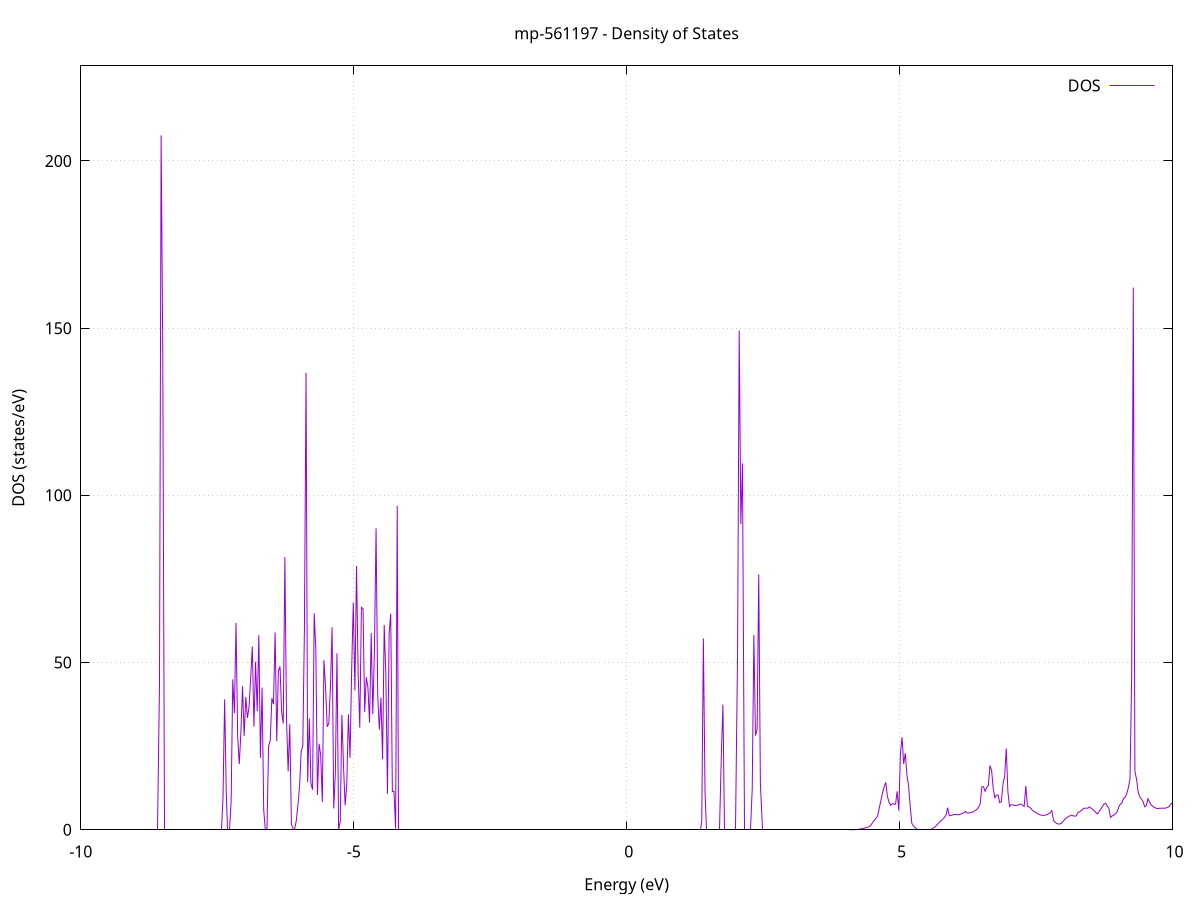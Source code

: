 set title 'mp-561197 - Density of States'
set xlabel 'Energy (eV)'
set ylabel 'DOS (states/eV)'
set grid
set xrange [-10:10]
set yrange [0:228.434]
set xzeroaxis lt -1
set terminal png size 800,600
set output 'mp-561197_dos_gnuplot.png'
plot '-' using 1:2 with lines title 'DOS'
-40.091200 0.000000
-40.061400 0.000000
-40.031600 0.000000
-40.001700 0.000000
-39.971900 0.000000
-39.942100 0.000000
-39.912200 0.000000
-39.882400 0.000000
-39.852600 0.000000
-39.822700 0.000000
-39.792900 0.000000
-39.763100 0.000000
-39.733200 0.000000
-39.703400 0.000000
-39.673600 0.000000
-39.643800 0.000000
-39.613900 0.000000
-39.584100 0.000000
-39.554300 0.000000
-39.524400 0.000000
-39.494600 0.000000
-39.464800 0.000000
-39.434900 0.000000
-39.405100 0.000000
-39.375300 0.000000
-39.345400 0.000000
-39.315600 0.000000
-39.285800 0.000000
-39.255900 0.000000
-39.226100 0.000000
-39.196300 0.000000
-39.166400 0.000000
-39.136600 0.000000
-39.106800 0.000000
-39.076900 0.000000
-39.047100 0.000000
-39.017300 0.000000
-38.987400 0.000000
-38.957600 0.000000
-38.927800 0.000000
-38.897900 0.000000
-38.868100 0.000000
-38.838300 0.000000
-38.808400 0.000000
-38.778600 0.000000
-38.748800 0.000000
-38.718900 0.000000
-38.689100 0.000000
-38.659300 0.000000
-38.629400 0.000000
-38.599600 0.000000
-38.569800 0.000000
-38.539900 0.000000
-38.510100 0.000000
-38.480300 0.000000
-38.450400 0.000000
-38.420600 0.000000
-38.390800 0.000000
-38.361000 0.000000
-38.331100 0.000000
-38.301300 0.000000
-38.271500 0.000000
-38.241600 0.000000
-38.211800 0.000000
-38.182000 0.000000
-38.152100 0.000000
-38.122300 0.000000
-38.092500 0.000000
-38.062600 0.000000
-38.032800 0.000000
-38.003000 0.000000
-37.973100 0.000000
-37.943300 0.000000
-37.913500 0.000000
-37.883600 0.000000
-37.853800 0.000000
-37.824000 0.000000
-37.794100 0.000000
-37.764300 0.000000
-37.734500 0.000000
-37.704600 0.000000
-37.674800 0.000000
-37.645000 0.000000
-37.615100 0.000000
-37.585300 0.000000
-37.555500 0.000000
-37.525600 0.000000
-37.495800 0.000000
-37.466000 0.000000
-37.436100 0.000000
-37.406300 0.000000
-37.376500 0.000000
-37.346600 0.000000
-37.316800 0.000000
-37.287000 0.000000
-37.257100 0.000000
-37.227300 0.000000
-37.197500 0.000000
-37.167600 0.000000
-37.137800 0.000000
-37.108000 0.000000
-37.078200 0.000000
-37.048300 0.000000
-37.018500 0.000000
-36.988700 0.000000
-36.958800 0.000000
-36.929000 0.000000
-36.899200 0.000000
-36.869300 0.000000
-36.839500 0.000000
-36.809700 0.000000
-36.779800 0.000000
-36.750000 0.000000
-36.720200 0.000000
-36.690300 0.000000
-36.660500 0.000000
-36.630700 0.000000
-36.600800 0.000000
-36.571000 0.000000
-36.541200 0.000000
-36.511300 0.000000
-36.481500 0.000000
-36.451700 0.000000
-36.421800 0.000000
-36.392000 0.000000
-36.362200 0.000000
-36.332300 0.000000
-36.302500 0.000000
-36.272700 0.000000
-36.242800 0.000000
-36.213000 0.000000
-36.183200 0.000000
-36.153300 0.000000
-36.123500 0.000000
-36.093700 0.000000
-36.063800 0.000000
-36.034000 0.000000
-36.004200 0.000000
-35.974300 0.000000
-35.944500 0.000000
-35.914700 0.000000
-35.884900 0.000000
-35.855000 0.000000
-35.825200 0.000000
-35.795400 0.000000
-35.765500 0.000000
-35.735700 0.000000
-35.705900 0.000000
-35.676000 0.000000
-35.646200 0.000000
-35.616400 0.000000
-35.586500 0.000000
-35.556700 0.000000
-35.526900 0.000000
-35.497000 0.000000
-35.467200 0.000000
-35.437400 0.000000
-35.407500 0.000000
-35.377700 0.000000
-35.347900 0.000000
-35.318000 0.000000
-35.288200 0.000000
-35.258400 0.000000
-35.228500 0.000000
-35.198700 0.000000
-35.168900 0.000000
-35.139000 0.000000
-35.109200 0.000000
-35.079400 0.000000
-35.049500 0.000000
-35.019700 0.000000
-34.989900 0.000000
-34.960000 0.000000
-34.930200 0.000000
-34.900400 0.000000
-34.870500 0.000000
-34.840700 0.000000
-34.810900 0.000000
-34.781000 0.000000
-34.751200 0.000000
-34.721400 0.000000
-34.691500 0.000000
-34.661700 0.000000
-34.631900 0.000000
-34.602100 0.000000
-34.572200 0.000000
-34.542400 0.000000
-34.512600 0.000000
-34.482700 0.000000
-34.452900 0.000000
-34.423100 0.000000
-34.393200 0.000000
-34.363400 0.000000
-34.333600 0.000000
-34.303700 0.000000
-34.273900 0.000000
-34.244100 0.000000
-34.214200 0.000000
-34.184400 0.000000
-34.154600 0.000000
-34.124700 0.000000
-34.094900 0.000000
-34.065100 0.000000
-34.035200 0.000000
-34.005400 0.000000
-33.975600 0.000000
-33.945700 0.000000
-33.915900 0.000000
-33.886100 0.000000
-33.856200 0.000000
-33.826400 0.000000
-33.796600 0.000000
-33.766700 0.000000
-33.736900 0.000000
-33.707100 0.000000
-33.677200 0.000000
-33.647400 0.000000
-33.617600 0.000000
-33.587700 0.000000
-33.557900 0.000000
-33.528100 0.000000
-33.498200 0.000000
-33.468400 0.000000
-33.438600 0.000000
-33.408700 0.000000
-33.378900 0.000000
-33.349100 0.000000
-33.319300 0.000000
-33.289400 0.000000
-33.259600 0.000000
-33.229800 0.000000
-33.199900 0.000000
-33.170100 0.000000
-33.140300 0.000000
-33.110400 0.000000
-33.080600 0.000000
-33.050800 0.000000
-33.020900 0.000000
-32.991100 0.000000
-32.961300 0.000000
-32.931400 0.000000
-32.901600 0.000000
-32.871800 0.000000
-32.841900 0.000000
-32.812100 0.000000
-32.782300 0.000000
-32.752400 0.000000
-32.722600 0.000000
-32.692800 0.000000
-32.662900 0.000000
-32.633100 0.000000
-32.603300 0.000000
-32.573400 0.000000
-32.543600 0.000000
-32.513800 0.000000
-32.483900 0.000000
-32.454100 0.000000
-32.424300 0.000000
-32.394400 0.000000
-32.364600 0.000000
-32.334800 0.000000
-32.304900 0.000000
-32.275100 0.000000
-32.245300 0.000000
-32.215400 0.000000
-32.185600 0.000000
-32.155800 0.000000
-32.126000 0.000000
-32.096100 0.000000
-32.066300 0.000000
-32.036500 0.000000
-32.006600 0.000000
-31.976800 0.000000
-31.947000 0.000000
-31.917100 0.000000
-31.887300 0.000000
-31.857500 0.000000
-31.827600 0.000000
-31.797800 0.000000
-31.768000 0.000000
-31.738100 0.000000
-31.708300 0.000000
-31.678500 0.000000
-31.648600 0.000000
-31.618800 0.000000
-31.589000 0.000000
-31.559100 0.000000
-31.529300 0.000000
-31.499500 0.000000
-31.469600 0.000000
-31.439800 0.000000
-31.410000 0.000000
-31.380100 0.000000
-31.350300 0.000000
-31.320500 0.000000
-31.290600 0.000000
-31.260800 0.000000
-31.231000 0.000000
-31.201100 0.000000
-31.171300 0.000000
-31.141500 0.000000
-31.111600 0.000000
-31.081800 0.000000
-31.052000 0.000000
-31.022100 0.000000
-30.992300 0.000000
-30.962500 0.000000
-30.932600 0.000000
-30.902800 0.000000
-30.873000 0.000000
-30.843200 0.000000
-30.813300 0.000000
-30.783500 0.000000
-30.753700 0.000000
-30.723800 0.000000
-30.694000 0.000000
-30.664200 0.000000
-30.634300 0.000000
-30.604500 0.000000
-30.574700 0.000000
-30.544800 0.000000
-30.515000 0.000000
-30.485200 0.000000
-30.455300 0.000000
-30.425500 0.000000
-30.395700 0.000000
-30.365800 0.000000
-30.336000 0.000000
-30.306200 0.000000
-30.276300 0.000000
-30.246500 0.000000
-30.216700 0.000000
-30.186800 0.000000
-30.157000 0.000000
-30.127200 0.000000
-30.097300 0.000000
-30.067500 0.000000
-30.037700 0.000000
-30.007800 0.000000
-29.978000 0.000000
-29.948200 0.000000
-29.918300 0.000000
-29.888500 0.000000
-29.858700 0.000000
-29.828800 0.000000
-29.799000 0.000000
-29.769200 0.000000
-29.739300 0.000000
-29.709500 0.000000
-29.679700 0.000000
-29.649800 0.000000
-29.620000 0.000000
-29.590200 0.000000
-29.560400 0.000000
-29.530500 0.000000
-29.500700 0.000000
-29.470900 0.000000
-29.441000 0.000000
-29.411200 0.000000
-29.381400 0.000000
-29.351500 0.000000
-29.321700 0.000000
-29.291900 0.000000
-29.262000 0.000000
-29.232200 0.000000
-29.202400 0.000000
-29.172500 0.000000
-29.142700 0.000000
-29.112900 0.000000
-29.083000 0.000000
-29.053200 0.000000
-29.023400 0.000000
-28.993500 0.000000
-28.963700 0.000000
-28.933900 0.000000
-28.904000 0.000000
-28.874200 0.000000
-28.844400 0.000000
-28.814500 0.000000
-28.784700 0.000000
-28.754900 0.000000
-28.725000 0.000000
-28.695200 0.000000
-28.665400 0.000000
-28.635500 0.000000
-28.605700 0.000000
-28.575900 0.000000
-28.546000 0.000000
-28.516200 0.000000
-28.486400 0.000000
-28.456500 0.000000
-28.426700 0.000000
-28.396900 0.000000
-28.367100 0.000000
-28.337200 0.000000
-28.307400 0.000000
-28.277600 0.000000
-28.247700 0.000000
-28.217900 0.000000
-28.188100 0.000000
-28.158200 0.000000
-28.128400 0.000000
-28.098600 0.000000
-28.068700 0.000000
-28.038900 0.000000
-28.009100 0.000000
-27.979200 0.000000
-27.949400 0.000000
-27.919600 0.000000
-27.889700 0.000000
-27.859900 0.000000
-27.830100 0.000000
-27.800200 0.000000
-27.770400 0.000000
-27.740600 0.000000
-27.710700 0.000000
-27.680900 0.000000
-27.651100 0.000000
-27.621200 0.000000
-27.591400 0.000000
-27.561600 0.000000
-27.531700 0.000000
-27.501900 0.000000
-27.472100 0.000000
-27.442200 0.000000
-27.412400 0.000000
-27.382600 0.000000
-27.352700 0.000000
-27.322900 0.000000
-27.293100 0.000000
-27.263200 0.000000
-27.233400 0.000000
-27.203600 0.000000
-27.173700 0.000000
-27.143900 0.000000
-27.114100 0.000000
-27.084300 0.000000
-27.054400 0.000000
-27.024600 0.000000
-26.994800 0.000000
-26.964900 0.000000
-26.935100 0.000000
-26.905300 0.000000
-26.875400 0.000000
-26.845600 0.000000
-26.815800 0.000000
-26.785900 0.000000
-26.756100 0.000000
-26.726300 0.000000
-26.696400 0.000000
-26.666600 0.000000
-26.636800 0.000000
-26.606900 0.000000
-26.577100 0.000000
-26.547300 0.000000
-26.517400 0.000000
-26.487600 0.000000
-26.457800 0.000000
-26.427900 0.000000
-26.398100 0.000000
-26.368300 0.000000
-26.338400 0.000000
-26.308600 0.000000
-26.278800 0.000000
-26.248900 0.000000
-26.219100 0.000000
-26.189300 0.000000
-26.159400 0.000000
-26.129600 0.000000
-26.099800 0.000000
-26.069900 0.000000
-26.040100 0.000000
-26.010300 0.000000
-25.980400 0.000000
-25.950600 0.000000
-25.920800 0.000000
-25.890900 0.000000
-25.861100 0.000000
-25.831300 0.000000
-25.801500 0.000000
-25.771600 0.000000
-25.741800 0.000000
-25.712000 0.000000
-25.682100 0.000000
-25.652300 0.000000
-25.622500 0.000000
-25.592600 0.000000
-25.562800 0.000000
-25.533000 0.000000
-25.503100 0.000000
-25.473300 0.000000
-25.443500 0.000000
-25.413600 0.000000
-25.383800 0.000000
-25.354000 0.000000
-25.324100 0.000000
-25.294300 0.000000
-25.264500 0.000000
-25.234600 0.000000
-25.204800 0.000000
-25.175000 0.000000
-25.145100 0.000000
-25.115300 0.000000
-25.085500 0.000000
-25.055600 1.497400
-25.025800 85.573300
-24.996000 0.000000
-24.966100 0.000000
-24.936300 388.167400
-24.906500 0.000000
-24.876600 0.000000
-24.846800 0.000000
-24.817000 0.000000
-24.787100 0.000000
-24.757300 0.000000
-24.727500 0.000000
-24.697600 0.000000
-24.667800 0.000000
-24.638000 0.000000
-24.608200 0.000000
-24.578300 0.000000
-24.548500 0.000000
-24.518700 0.000000
-24.488800 0.000000
-24.459000 0.000000
-24.429200 0.000000
-24.399300 0.000000
-24.369500 0.000000
-24.339700 0.000000
-24.309800 0.000000
-24.280000 24.637700
-24.250200 26.307300
-24.220300 82.176400
-24.190500 34.638600
-24.160700 13.043800
-24.130800 29.178700
-24.101000 22.400600
-24.071200 80.632400
-24.041300 136.286900
-24.011500 114.237500
-23.981700 15.453900
-23.951800 0.000000
-23.922000 0.000000
-23.892200 0.000000
-23.862300 0.000000
-23.832500 0.000000
-23.802700 0.000000
-23.772800 0.000000
-23.743000 0.000000
-23.713200 0.000000
-23.683300 0.000000
-23.653500 0.000000
-23.623700 0.000000
-23.593800 0.000000
-23.564000 0.000000
-23.534200 0.000000
-23.504300 0.000000
-23.474500 0.000000
-23.444700 0.000000
-23.414800 0.000000
-23.385000 0.000000
-23.355200 0.000000
-23.325400 16.172800
-23.295500 16.157400
-23.265700 23.459900
-23.235900 33.522900
-23.206000 26.593800
-23.176200 65.115200
-23.146400 36.372300
-23.116500 0.000000
-23.086700 0.000000
-23.056900 0.000000
-23.027000 0.000000
-22.997200 0.000000
-22.967400 0.000000
-22.937500 0.000000
-22.907700 0.000000
-22.877900 0.000000
-22.848000 0.000000
-22.818200 0.000000
-22.788400 0.000000
-22.758500 0.000000
-22.728700 0.000000
-22.698900 0.000000
-22.669000 0.000000
-22.639200 0.000000
-22.609400 0.000000
-22.579500 0.000000
-22.549700 0.000000
-22.519900 0.000000
-22.490000 0.000000
-22.460200 0.000000
-22.430400 0.000000
-22.400500 0.000000
-22.370700 0.000000
-22.340900 0.000000
-22.311000 0.000000
-22.281200 0.000000
-22.251400 0.000000
-22.221500 0.000000
-22.191700 0.000000
-22.161900 0.000000
-22.132000 0.000000
-22.102200 0.000000
-22.072400 0.000000
-22.042600 0.000000
-22.012700 0.000000
-21.982900 0.000000
-21.953100 0.000000
-21.923200 0.000000
-21.893400 0.000000
-21.863600 0.000000
-21.833700 0.000000
-21.803900 0.000000
-21.774100 0.000000
-21.744200 0.000000
-21.714400 0.000000
-21.684600 0.000000
-21.654700 0.000000
-21.624900 0.000000
-21.595100 0.000000
-21.565200 0.000000
-21.535400 0.000000
-21.505600 0.000000
-21.475700 0.000000
-21.445900 0.000000
-21.416100 0.000000
-21.386200 0.000000
-21.356400 0.000000
-21.326600 0.000000
-21.296700 0.000000
-21.266900 0.000000
-21.237100 0.000000
-21.207200 0.000000
-21.177400 0.000000
-21.147600 0.000000
-21.117700 0.000000
-21.087900 0.000000
-21.058100 0.000000
-21.028200 0.000000
-20.998400 0.000000
-20.968600 0.000000
-20.938700 0.000000
-20.908900 0.000000
-20.879100 0.000000
-20.849300 0.000000
-20.819400 0.000000
-20.789600 0.000000
-20.759800 0.000000
-20.729900 0.000000
-20.700100 0.000000
-20.670300 0.000000
-20.640400 0.000000
-20.610600 0.000000
-20.580800 0.000000
-20.550900 0.000000
-20.521100 0.000000
-20.491300 0.000000
-20.461400 0.000000
-20.431600 0.000000
-20.401800 0.000000
-20.371900 0.000000
-20.342100 0.000000
-20.312300 0.000000
-20.282400 0.000000
-20.252600 0.000000
-20.222800 0.000000
-20.192900 0.000000
-20.163100 0.000000
-20.133300 0.000000
-20.103400 0.000000
-20.073600 0.000000
-20.043800 0.000000
-20.013900 0.000000
-19.984100 0.000000
-19.954300 0.000000
-19.924400 0.000000
-19.894600 0.000000
-19.864800 0.000000
-19.834900 0.000000
-19.805100 0.000000
-19.775300 0.000000
-19.745400 0.000000
-19.715600 0.000000
-19.685800 0.000000
-19.655900 0.000000
-19.626100 0.000000
-19.596300 0.000000
-19.566500 0.000000
-19.536600 0.000000
-19.506800 0.000000
-19.477000 0.000000
-19.447100 0.000000
-19.417300 0.000000
-19.387500 0.000000
-19.357600 0.000000
-19.327800 0.000000
-19.298000 0.000000
-19.268100 0.000000
-19.238300 0.000000
-19.208500 0.000000
-19.178600 0.000000
-19.148800 0.000000
-19.119000 0.000000
-19.089100 0.000000
-19.059300 0.000000
-19.029500 0.000000
-18.999600 0.000000
-18.969800 0.000000
-18.940000 0.000000
-18.910100 0.000000
-18.880300 0.000000
-18.850500 0.000000
-18.820600 0.000000
-18.790800 0.000000
-18.761000 0.000000
-18.731100 0.000000
-18.701300 0.000000
-18.671500 0.000000
-18.641600 0.000000
-18.611800 0.000000
-18.582000 0.000000
-18.552100 0.000000
-18.522300 0.000000
-18.492500 0.000000
-18.462600 0.000000
-18.432800 0.000000
-18.403000 0.000000
-18.373200 0.000000
-18.343300 0.000000
-18.313500 0.000000
-18.283700 0.000000
-18.253800 0.000000
-18.224000 0.000000
-18.194200 0.000000
-18.164300 0.000000
-18.134500 0.000000
-18.104700 0.000000
-18.074800 0.000000
-18.045000 0.000000
-18.015200 0.000000
-17.985300 0.000000
-17.955500 0.000000
-17.925700 0.000000
-17.895800 0.000000
-17.866000 0.000000
-17.836200 0.000000
-17.806300 0.000000
-17.776500 0.000000
-17.746700 0.000000
-17.716800 0.000000
-17.687000 0.000000
-17.657200 0.000000
-17.627300 0.000000
-17.597500 0.000000
-17.567700 0.000000
-17.537800 0.000000
-17.508000 0.000000
-17.478200 0.000000
-17.448300 0.000000
-17.418500 0.000000
-17.388700 0.000000
-17.358800 0.000000
-17.329000 0.000000
-17.299200 0.000000
-17.269300 0.000000
-17.239500 0.000000
-17.209700 0.000000
-17.179800 0.000000
-17.150000 0.000000
-17.120200 0.000000
-17.090400 0.000000
-17.060500 0.000000
-17.030700 0.000000
-17.000900 0.000000
-16.971000 0.000000
-16.941200 0.000000
-16.911400 0.000000
-16.881500 0.000000
-16.851700 0.000000
-16.821900 0.000000
-16.792000 0.000000
-16.762200 0.000000
-16.732400 0.000000
-16.702500 0.000000
-16.672700 0.000000
-16.642900 0.000000
-16.613000 0.000000
-16.583200 0.000000
-16.553400 0.000000
-16.523500 0.000000
-16.493700 0.000000
-16.463900 0.000000
-16.434000 0.000000
-16.404200 0.000000
-16.374400 0.000000
-16.344500 0.000000
-16.314700 0.000000
-16.284900 0.000000
-16.255000 0.000000
-16.225200 0.000000
-16.195400 0.000000
-16.165500 0.000000
-16.135700 0.000000
-16.105900 0.000000
-16.076000 0.000000
-16.046200 0.000000
-16.016400 0.000000
-15.986500 0.000000
-15.956700 0.000000
-15.926900 0.000000
-15.897000 0.000000
-15.867200 0.000000
-15.837400 0.000000
-15.807600 0.000000
-15.777700 0.000000
-15.747900 0.000000
-15.718100 0.000000
-15.688200 0.000000
-15.658400 0.000000
-15.628600 0.000000
-15.598700 0.000000
-15.568900 0.000000
-15.539100 0.000000
-15.509200 0.000000
-15.479400 0.000000
-15.449600 0.000000
-15.419700 0.000000
-15.389900 0.000000
-15.360100 0.000000
-15.330200 0.000000
-15.300400 0.000000
-15.270600 0.000000
-15.240700 0.000000
-15.210900 0.000000
-15.181100 0.000000
-15.151200 0.000000
-15.121400 0.000000
-15.091600 0.000000
-15.061700 0.000000
-15.031900 0.000000
-15.002100 0.000000
-14.972200 0.000000
-14.942400 0.000000
-14.912600 0.000000
-14.882700 0.000000
-14.852900 0.000000
-14.823100 0.000000
-14.793200 0.000000
-14.763400 0.000000
-14.733600 0.000000
-14.703700 0.000000
-14.673900 0.000000
-14.644100 0.000000
-14.614300 0.000000
-14.584400 0.000000
-14.554600 0.000000
-14.524800 0.000000
-14.494900 0.000000
-14.465100 0.000000
-14.435300 0.000000
-14.405400 0.000000
-14.375600 0.000000
-14.345800 0.000000
-14.315900 0.000000
-14.286100 0.000000
-14.256300 0.000000
-14.226400 0.000000
-14.196600 0.000000
-14.166800 0.000000
-14.136900 0.000000
-14.107100 0.000000
-14.077300 0.000000
-14.047400 0.000000
-14.017600 0.000000
-13.987800 0.000000
-13.957900 0.000000
-13.928100 0.000000
-13.898300 0.000000
-13.868400 0.000000
-13.838600 0.000000
-13.808800 0.000000
-13.778900 0.000000
-13.749100 0.000000
-13.719300 0.000000
-13.689400 0.000000
-13.659600 0.000000
-13.629800 0.000000
-13.599900 0.000000
-13.570100 0.000000
-13.540300 0.000000
-13.510400 0.000000
-13.480600 0.000000
-13.450800 0.000000
-13.420900 0.000000
-13.391100 0.000000
-13.361300 0.000000
-13.331500 0.000000
-13.301600 0.000000
-13.271800 0.000000
-13.242000 0.000000
-13.212100 0.000000
-13.182300 0.000000
-13.152500 0.000000
-13.122600 0.000000
-13.092800 0.000000
-13.063000 0.000000
-13.033100 0.000000
-13.003300 0.000000
-12.973500 0.000000
-12.943600 0.000000
-12.913800 0.000000
-12.884000 0.000000
-12.854100 0.000000
-12.824300 0.000000
-12.794500 0.000000
-12.764600 0.000000
-12.734800 0.000000
-12.705000 0.000000
-12.675100 0.000000
-12.645300 0.000000
-12.615500 0.000000
-12.585600 0.000000
-12.555800 0.000000
-12.526000 0.000000
-12.496100 0.000000
-12.466300 0.000000
-12.436500 0.000000
-12.406600 0.000000
-12.376800 0.000000
-12.347000 0.000000
-12.317100 0.000000
-12.287300 0.000000
-12.257500 0.000000
-12.227600 0.000000
-12.197800 0.000000
-12.168000 0.000000
-12.138100 0.000000
-12.108300 0.000000
-12.078500 0.000000
-12.048700 0.000000
-12.018800 0.000000
-11.989000 0.000000
-11.959200 0.000000
-11.929300 0.000000
-11.899500 0.000000
-11.869700 0.000000
-11.839800 0.000000
-11.810000 0.000000
-11.780200 0.000000
-11.750300 0.000000
-11.720500 0.000000
-11.690700 0.000000
-11.660800 0.000000
-11.631000 0.000000
-11.601200 0.000000
-11.571300 0.000000
-11.541500 0.000000
-11.511700 0.000000
-11.481800 0.000000
-11.452000 0.000000
-11.422200 0.000000
-11.392300 0.000000
-11.362500 0.000000
-11.332700 0.000000
-11.302800 0.000000
-11.273000 0.000000
-11.243200 0.000000
-11.213300 0.000000
-11.183500 0.000000
-11.153700 0.000000
-11.123800 0.000000
-11.094000 0.000000
-11.064200 0.000000
-11.034300 0.000000
-11.004500 0.000000
-10.974700 0.000000
-10.944800 0.000000
-10.915000 0.000000
-10.885200 0.000000
-10.855400 0.000000
-10.825500 0.000000
-10.795700 0.000000
-10.765900 0.000000
-10.736000 0.000000
-10.706200 0.000000
-10.676400 0.000000
-10.646500 0.000000
-10.616700 0.000000
-10.586900 0.000000
-10.557000 0.000000
-10.527200 0.000000
-10.497400 0.000000
-10.467500 0.000000
-10.437700 0.000000
-10.407900 0.000000
-10.378000 0.000000
-10.348200 0.000000
-10.318400 0.000000
-10.288500 0.000000
-10.258700 0.000000
-10.228900 0.000000
-10.199000 0.000000
-10.169200 0.000000
-10.139400 0.000000
-10.109500 0.000000
-10.079700 0.000000
-10.049900 0.000000
-10.020000 0.000000
-9.990200 0.000000
-9.960400 0.000000
-9.930500 0.000000
-9.900700 0.000000
-9.870900 0.000000
-9.841000 0.000000
-9.811200 0.000000
-9.781400 0.000000
-9.751500 0.000000
-9.721700 0.000000
-9.691900 0.000000
-9.662000 0.000000
-9.632200 0.000000
-9.602400 0.000000
-9.572600 0.000000
-9.542700 0.000000
-9.512900 0.000000
-9.483100 0.000000
-9.453200 0.000000
-9.423400 0.000000
-9.393600 0.000000
-9.363700 0.000000
-9.333900 0.000000
-9.304100 0.000000
-9.274200 0.000000
-9.244400 0.000000
-9.214600 0.000000
-9.184700 0.000000
-9.154900 0.000000
-9.125100 0.000000
-9.095200 0.000000
-9.065400 0.000000
-9.035600 0.000000
-9.005700 0.000000
-8.975900 0.000000
-8.946100 0.000000
-8.916200 0.000000
-8.886400 0.000000
-8.856600 0.000000
-8.826700 0.000000
-8.796900 0.000000
-8.767100 0.000000
-8.737200 0.000000
-8.707400 0.000000
-8.677600 0.000000
-8.647700 0.000000
-8.617900 0.000000
-8.588100 0.000000
-8.558200 43.348000
-8.528400 207.666900
-8.498600 143.298500
-8.468700 0.000000
-8.438900 0.000000
-8.409100 0.000000
-8.379200 0.000000
-8.349400 0.000000
-8.319600 0.000000
-8.289800 0.000000
-8.259900 0.000000
-8.230100 0.000000
-8.200300 0.000000
-8.170400 0.000000
-8.140600 0.000000
-8.110800 0.000000
-8.080900 0.000000
-8.051100 0.000000
-8.021300 0.000000
-7.991400 0.000000
-7.961600 0.000000
-7.931800 0.000000
-7.901900 0.000000
-7.872100 0.000000
-7.842300 0.000000
-7.812400 0.000000
-7.782600 0.000000
-7.752800 0.000000
-7.722900 0.000000
-7.693100 0.000000
-7.663300 0.000000
-7.633400 0.000000
-7.603600 0.000000
-7.573800 0.000000
-7.543900 0.000000
-7.514100 0.000000
-7.484300 0.000000
-7.454400 0.000000
-7.424600 0.000000
-7.394800 9.544100
-7.364900 39.011700
-7.335100 11.188800
-7.305300 0.000000
-7.275400 0.000000
-7.245600 8.479100
-7.215800 44.991600
-7.185900 34.881800
-7.156100 61.876900
-7.126300 27.902300
-7.096500 19.622100
-7.066600 29.379100
-7.036800 42.921800
-7.007000 28.068900
-6.977100 39.713800
-6.947300 33.444500
-6.917500 36.735100
-6.887600 45.584100
-6.857800 54.806400
-6.828000 30.855500
-6.798100 50.255800
-6.768300 35.486900
-6.738500 58.258300
-6.708600 21.540300
-6.678800 42.523300
-6.649000 5.926600
-6.619100 0.000000
-6.589300 0.293600
-6.559500 24.996900
-6.529600 26.693600
-6.499800 39.350300
-6.470000 37.559700
-6.440100 59.015700
-6.410300 26.502500
-6.380500 47.439500
-6.350600 48.858100
-6.320800 35.225200
-6.291000 31.787600
-6.261100 81.543900
-6.231300 33.197500
-6.201500 17.463800
-6.171600 31.551000
-6.141800 1.651400
-6.112000 0.000000
-6.082100 0.000000
-6.052300 2.638800
-6.022500 7.353700
-5.992600 12.830700
-5.962800 23.352900
-5.933000 25.064900
-5.903100 60.179600
-5.873300 136.638800
-5.843500 14.199100
-5.813700 33.321400
-5.783800 13.786700
-5.754000 11.987200
-5.724200 64.708400
-5.694300 53.940500
-5.664500 10.406500
-5.634700 25.717900
-5.604800 22.311100
-5.575000 8.297900
-5.545200 50.725900
-5.515300 42.306000
-5.485500 30.786600
-5.455700 31.831300
-5.425800 43.094800
-5.396000 60.554000
-5.366200 6.366800
-5.336300 17.065500
-5.306500 52.782300
-5.276700 0.000000
-5.246800 2.477600
-5.217000 34.350400
-5.187200 19.099000
-5.157300 7.305200
-5.127500 13.281700
-5.097700 34.509700
-5.067800 21.522500
-5.038000 47.590800
-5.008200 67.958100
-4.978300 41.623400
-4.948500 78.917600
-4.918700 46.651200
-4.888800 30.491700
-4.859000 66.516100
-4.829200 66.079300
-4.799300 35.247800
-4.769500 45.598600
-4.739700 42.542300
-4.709800 32.044300
-4.680000 58.803100
-4.650200 34.601500
-4.620300 53.898000
-4.590500 90.149000
-4.560700 40.479800
-4.530900 29.948700
-4.501000 39.527500
-4.471200 21.062200
-4.441400 61.278900
-4.411500 46.523900
-4.381700 10.777600
-4.351900 58.546500
-4.322000 64.649500
-4.292200 11.463600
-4.262400 11.504900
-4.232500 0.396800
-4.202700 96.878300
-4.172900 0.000000
-4.143000 0.000000
-4.113200 0.000000
-4.083400 0.000000
-4.053500 0.000000
-4.023700 0.000000
-3.993900 0.000000
-3.964000 0.000000
-3.934200 0.000000
-3.904400 0.000000
-3.874500 0.000000
-3.844700 0.000000
-3.814900 0.000000
-3.785000 0.000000
-3.755200 0.000000
-3.725400 0.000000
-3.695500 0.000000
-3.665700 0.000000
-3.635900 0.000000
-3.606000 0.000000
-3.576200 0.000000
-3.546400 0.000000
-3.516500 0.000000
-3.486700 0.000000
-3.456900 0.000000
-3.427000 0.000000
-3.397200 0.000000
-3.367400 0.000000
-3.337600 0.000000
-3.307700 0.000000
-3.277900 0.000000
-3.248100 0.000000
-3.218200 0.000000
-3.188400 0.000000
-3.158600 0.000000
-3.128700 0.000000
-3.098900 0.000000
-3.069100 0.000000
-3.039200 0.000000
-3.009400 0.000000
-2.979600 0.000000
-2.949700 0.000000
-2.919900 0.000000
-2.890100 0.000000
-2.860200 0.000000
-2.830400 0.000000
-2.800600 0.000000
-2.770700 0.000000
-2.740900 0.000000
-2.711100 0.000000
-2.681200 0.000000
-2.651400 0.000000
-2.621600 0.000000
-2.591700 0.000000
-2.561900 0.000000
-2.532100 0.000000
-2.502200 0.000000
-2.472400 0.000000
-2.442600 0.000000
-2.412700 0.000000
-2.382900 0.000000
-2.353100 0.000000
-2.323200 0.000000
-2.293400 0.000000
-2.263600 0.000000
-2.233700 0.000000
-2.203900 0.000000
-2.174100 0.000000
-2.144200 0.000000
-2.114400 0.000000
-2.084600 0.000000
-2.054800 0.000000
-2.024900 0.000000
-1.995100 0.000000
-1.965300 0.000000
-1.935400 0.000000
-1.905600 0.000000
-1.875800 0.000000
-1.845900 0.000000
-1.816100 0.000000
-1.786300 0.000000
-1.756400 0.000000
-1.726600 0.000000
-1.696800 0.000000
-1.666900 0.000000
-1.637100 0.000000
-1.607300 0.000000
-1.577400 0.000000
-1.547600 0.000000
-1.517800 0.000000
-1.487900 0.000000
-1.458100 0.000000
-1.428300 0.000000
-1.398400 0.000000
-1.368600 0.000000
-1.338800 0.000000
-1.308900 0.000000
-1.279100 0.000000
-1.249300 0.000000
-1.219400 0.000000
-1.189600 0.000000
-1.159800 0.000000
-1.129900 0.000000
-1.100100 0.000000
-1.070300 0.000000
-1.040400 0.000000
-1.010600 0.000000
-0.980800 0.000000
-0.950900 0.000000
-0.921100 0.000000
-0.891300 0.000000
-0.861400 0.000000
-0.831600 0.000000
-0.801800 0.000000
-0.772000 0.000000
-0.742100 0.000000
-0.712300 0.000000
-0.682500 0.000000
-0.652600 0.000000
-0.622800 0.000000
-0.593000 0.000000
-0.563100 0.000000
-0.533300 0.000000
-0.503500 0.000000
-0.473600 0.000000
-0.443800 0.000000
-0.414000 0.000000
-0.384100 0.000000
-0.354300 0.000000
-0.324500 0.000000
-0.294600 0.000000
-0.264800 0.000000
-0.235000 0.000000
-0.205100 0.000000
-0.175300 0.000000
-0.145500 0.000000
-0.115600 0.000000
-0.085800 0.000000
-0.056000 0.000000
-0.026100 0.000000
0.003700 0.000000
0.033500 0.000000
0.063400 0.000000
0.093200 0.000000
0.123000 0.000000
0.152900 0.000000
0.182700 0.000000
0.212500 0.000000
0.242400 0.000000
0.272200 0.000000
0.302000 0.000000
0.331900 0.000000
0.361700 0.000000
0.391500 0.000000
0.421300 0.000000
0.451200 0.000000
0.481000 0.000000
0.510800 0.000000
0.540700 0.000000
0.570500 0.000000
0.600300 0.000000
0.630200 0.000000
0.660000 0.000000
0.689800 0.000000
0.719700 0.000000
0.749500 0.000000
0.779300 0.000000
0.809200 0.000000
0.839000 0.000000
0.868800 0.000000
0.898700 0.000000
0.928500 0.000000
0.958300 0.000000
0.988200 0.000000
1.018000 0.000000
1.047800 0.000000
1.077700 0.000000
1.107500 0.000000
1.137300 0.000000
1.167200 0.000000
1.197000 0.000000
1.226800 0.000000
1.256700 0.000000
1.286500 0.000000
1.316300 0.000000
1.346200 0.000000
1.376000 2.497200
1.405800 57.221500
1.435700 11.549700
1.465500 0.000000
1.495300 0.000000
1.525200 0.000000
1.555000 0.000000
1.584800 0.000000
1.614700 0.000000
1.644500 0.000000
1.674300 0.000000
1.704100 0.000000
1.734000 22.020400
1.763800 37.439800
1.793600 0.000000
1.823500 0.000000
1.853300 0.000000
1.883100 0.000000
1.913000 0.000000
1.942800 0.000000
1.972600 0.000000
2.002500 0.000000
2.032300 53.494400
2.062100 149.307400
2.092000 91.342500
2.121800 109.556300
2.151600 0.000000
2.181500 0.000000
2.211300 0.000000
2.241100 0.000000
2.271000 0.000000
2.300800 12.346400
2.330600 58.206800
2.360500 28.174400
2.390300 30.112300
2.420100 76.370700
2.450000 13.849700
2.479800 0.000000
2.509600 0.000000
2.539500 0.000000
2.569300 0.000000
2.599100 0.000000
2.629000 0.000000
2.658800 0.000000
2.688600 0.000000
2.718500 0.000000
2.748300 0.000000
2.778100 0.000000
2.808000 0.000000
2.837800 0.000000
2.867600 0.000000
2.897500 0.000000
2.927300 0.000000
2.957100 0.000000
2.986900 0.000000
3.016800 0.000000
3.046600 0.000000
3.076400 0.000000
3.106300 0.000000
3.136100 0.000000
3.165900 0.000000
3.195800 0.000000
3.225600 0.000000
3.255400 0.000000
3.285300 0.000000
3.315100 0.000000
3.344900 0.000000
3.374800 0.000000
3.404600 0.000000
3.434400 0.000000
3.464300 0.000000
3.494100 0.000000
3.523900 0.000000
3.553800 0.000000
3.583600 0.000000
3.613400 0.000000
3.643300 0.000000
3.673100 0.000000
3.702900 0.000000
3.732800 0.000000
3.762600 0.000000
3.792400 0.000000
3.822300 0.000000
3.852100 0.000000
3.881900 0.000000
3.911800 0.000000
3.941600 0.000000
3.971400 0.000000
4.001300 0.000000
4.031100 0.000000
4.060900 0.000000
4.090800 0.000000
4.120600 0.000800
4.150400 0.012500
4.180200 0.038200
4.210100 0.078000
4.239900 0.131900
4.269700 0.199800
4.299600 0.281800
4.329400 0.377800
4.359200 0.487800
4.389100 0.614800
4.418900 0.781300
4.448700 0.992200
4.478600 1.517100
4.508400 2.186000
4.538200 2.832500
4.568100 3.456400
4.597900 4.057900
4.627700 6.491000
4.657600 8.741700
4.687400 10.991800
4.717200 12.872700
4.747100 14.171400
4.776900 9.969900
4.806700 8.286000
4.836600 7.295300
4.866400 7.850700
4.896200 7.645000
4.926100 7.668600
4.955900 11.503800
4.985700 5.723200
5.015600 22.844000
5.045400 27.683500
5.075200 19.711600
5.105100 22.910900
5.134900 16.412200
5.164700 13.156800
5.194600 7.053600
5.224400 1.903100
5.254200 1.179900
5.284100 0.628800
5.313900 0.249700
5.343700 0.042600
5.373600 0.000000
5.403400 0.000000
5.433200 0.000000
5.463000 0.000000
5.492900 0.000000
5.522700 0.000000
5.552500 0.025600
5.582400 0.169000
5.612200 0.432800
5.642000 0.789500
5.671900 1.235900
5.701700 1.772000
5.731500 2.290900
5.761400 2.764000
5.791200 3.224600
5.821000 3.672800
5.850900 4.392600
5.880700 6.625600
5.910500 4.175500
5.940400 4.294400
5.970200 4.414000
6.000000 4.547600
6.029900 4.604800
6.059700 4.507800
6.089500 4.498500
6.119400 4.707500
6.149200 4.884500
6.179000 5.094500
6.208900 5.486700
6.238700 4.992000
6.268500 5.015000
6.298400 5.103800
6.328200 5.258200
6.358000 5.478400
6.387900 5.764200
6.417700 6.117800
6.447500 6.747700
6.477400 7.821700
6.507200 12.861300
6.537000 12.880700
6.566900 11.516000
6.596700 12.625700
6.626500 13.216700
6.656400 19.205800
6.686200 17.740300
6.716000 12.368800
6.745800 9.548800
6.775700 10.412900
6.805500 10.329600
6.835300 8.124700
6.865200 8.425800
6.895000 13.786800
6.924800 15.915500
6.954700 24.330900
6.984500 11.311700
7.014300 6.970500
7.044200 7.487000
7.074000 7.467300
7.103800 7.283100
7.133700 7.258100
7.163500 7.370800
7.193300 7.618800
7.223200 7.701100
7.253000 7.373300
7.282800 6.959000
7.312700 13.106300
7.342500 6.995300
7.372300 6.826400
7.402200 6.440000
7.432000 5.859600
7.461800 5.503500
7.491700 5.186900
7.521500 4.888700
7.551300 4.616600
7.581200 4.433800
7.611000 4.330100
7.640800 4.304600
7.670700 4.370600
7.700500 4.544500
7.730300 4.823700
7.760200 5.083300
7.790000 5.712400
7.819800 2.817600
7.849700 2.252500
7.879500 1.881200
7.909300 1.707700
7.939100 1.735900
7.969000 2.005000
7.998800 2.538100
8.028600 3.157700
8.058500 3.609200
8.088300 3.883000
8.118100 4.142000
8.148000 4.363900
8.177800 4.190500
8.207600 4.061500
8.237500 4.153100
8.267300 5.124600
8.297100 5.345800
8.327000 5.759300
8.356800 6.175800
8.386600 6.447200
8.416500 6.467300
8.446300 6.453500
8.476100 6.843400
8.506000 6.480500
8.535800 6.087900
8.565600 5.708900
8.595500 5.154500
8.625300 4.726600
8.655100 5.439000
8.685000 6.177100
8.714800 6.929900
8.744600 7.697400
8.774500 7.940700
8.804300 7.099500
8.834100 6.425400
8.864000 3.706100
8.893800 4.131800
8.923600 4.389000
8.953500 4.749800
8.983300 5.239000
9.013100 6.719900
9.043000 7.616200
9.072800 8.048500
9.102600 9.378400
9.132500 9.727100
9.162300 10.798300
9.192100 12.618600
9.221900 15.188000
9.251800 45.922200
9.281600 162.129900
9.311400 17.451600
9.341300 15.090900
9.371100 11.259300
9.400900 9.820800
9.430800 9.189900
9.460600 8.458100
9.490400 6.878000
9.520300 7.204300
9.550100 9.303300
9.579900 8.322600
9.609800 7.417800
9.639600 7.003800
9.669400 6.699000
9.699300 6.439500
9.729100 6.345000
9.758900 6.459300
9.788800 6.429800
9.818600 6.466400
9.848400 6.457000
9.878300 6.490100
9.908100 6.666000
9.937900 6.913100
9.967800 7.692600
9.997600 8.059100
10.027400 8.437700
10.057300 8.898300
10.087100 9.372600
10.116900 9.805900
10.146800 9.897400
10.176600 9.253400
10.206400 9.749200
10.236300 10.487200
10.266100 11.473100
10.295900 11.646400
10.325800 11.592400
10.355600 9.729800
10.385400 9.764200
10.415300 10.614200
10.445100 10.921400
10.474900 11.447400
10.504700 9.596600
10.534600 8.423400
10.564400 12.388400
10.594200 6.936000
10.624100 7.055500
10.653900 7.115300
10.683700 7.348900
10.713600 7.117000
10.743400 6.803200
10.773200 7.223300
10.803100 9.276900
10.832900 8.260800
10.862700 7.821400
10.892600 7.480400
10.922400 8.028200
10.952200 8.877900
10.982100 9.128100
11.011900 9.180700
11.041700 7.969800
11.071600 8.299400
11.101400 9.683600
11.131200 10.555700
11.161100 10.663600
11.190900 10.166700
11.220700 9.676400
11.250600 10.099400
11.280400 10.899200
11.310200 12.128800
11.340100 11.644200
11.369900 10.748500
11.399700 9.921300
11.429600 9.917400
11.459400 9.414500
11.489200 9.259100
11.519100 9.582800
11.548900 9.983700
11.578700 10.489800
11.608600 12.317400
11.638400 11.864000
11.668200 12.422200
11.698000 12.731900
11.727900 11.984600
11.757700 10.517300
11.787500 9.908300
11.817400 9.225800
11.847200 10.575700
11.877000 12.574900
11.906900 9.834500
11.936700 6.885100
11.966500 8.005900
11.996400 9.531400
12.026200 11.902400
12.056000 13.864400
12.085900 14.566500
12.115700 14.501700
12.145500 14.035000
12.175400 14.030000
12.205200 11.682900
12.235000 11.569100
12.264900 12.585000
12.294700 11.687200
12.324500 9.515800
12.354400 8.181400
12.384200 7.988800
12.414000 8.038200
12.443900 6.834500
12.473700 7.186000
12.503500 7.739000
12.533400 9.701700
12.563200 9.874700
12.593000 9.572700
12.622900 9.647200
12.652700 12.694100
12.682500 12.471400
12.712400 9.233200
12.742200 8.985900
12.772000 8.953800
12.801900 9.539600
12.831700 10.559400
12.861500 10.847100
12.891400 10.383600
12.921200 9.240000
12.951000 8.582300
12.980800 8.924500
13.010700 10.296400
13.040500 10.019200
13.070300 9.425100
13.100200 8.965200
13.130000 9.217500
13.159800 11.196100
13.189700 14.259500
13.219500 14.410900
13.249300 11.315900
13.279200 11.122100
13.309000 11.636400
13.338800 12.483600
13.368700 12.192400
13.398500 11.108800
13.428300 11.073600
13.458200 10.779300
13.488000 10.820500
13.517800 10.275300
13.547700 8.909000
13.577500 8.147200
13.607300 8.228600
13.637200 8.849600
13.667000 10.268300
13.696800 11.415500
13.726700 12.436800
13.756500 14.349900
13.786300 14.040100
13.816200 12.879800
13.846000 12.877000
13.875800 15.665200
13.905700 16.077200
13.935500 15.530700
13.965300 19.320100
13.995200 14.017500
14.025000 12.302700
14.054800 10.475000
14.084700 10.082200
14.114500 9.262800
14.144300 10.075500
14.174200 12.738600
14.204000 13.143800
14.233800 9.575500
14.263600 8.601200
14.293500 9.829000
14.323300 10.425100
14.353100 12.794300
14.383000 12.372100
14.412800 12.671200
14.442600 13.527900
14.472500 12.611700
14.502300 12.562900
14.532100 12.215200
14.562000 11.962600
14.591800 11.239800
14.621600 10.655400
14.651500 10.375800
14.681300 10.207000
14.711100 8.624300
14.741000 8.976000
14.770800 9.402800
14.800600 10.757600
14.830500 12.330500
14.860300 14.066900
14.890100 13.910500
14.920000 9.605500
14.949800 11.197400
14.979600 12.919000
15.009500 13.423900
15.039300 14.044800
15.069100 15.163600
15.099000 13.752300
15.128800 11.432400
15.158600 10.587500
15.188500 10.897800
15.218300 11.891700
15.248100 11.613600
15.278000 10.847000
15.307800 10.341300
15.337600 9.764200
15.367500 9.533900
15.397300 8.508800
15.427100 8.167900
15.456900 9.053800
15.486800 9.120700
15.516600 9.328800
15.546400 9.664600
15.576300 8.328600
15.606100 7.263700
15.635900 6.440200
15.665800 6.658100
15.695600 8.496600
15.725400 11.256100
15.755300 9.460600
15.785100 8.277200
15.814900 8.285300
15.844800 9.006600
15.874600 10.853800
15.904400 12.228700
15.934300 10.826900
15.964100 10.547100
15.993900 11.228400
16.023800 11.840800
16.053600 12.874900
16.083400 10.761500
16.113300 10.991500
16.143100 9.105800
16.172900 8.529000
16.202800 8.103200
16.232600 7.840800
16.262400 7.747700
16.292300 7.460100
16.322100 7.203500
16.351900 7.365900
16.381800 6.996200
16.411600 6.516900
16.441400 5.579600
16.471300 4.829400
16.501100 4.215800
16.530900 3.798700
16.560800 2.830500
16.590600 2.488000
16.620400 2.188000
16.650300 1.930600
16.680100 1.694900
16.709900 1.056200
16.739700 0.877700
16.769600 0.720300
16.799400 0.605700
16.829200 0.538200
16.859100 0.514600
16.888900 0.000000
16.918700 0.000000
16.948600 0.000000
16.978400 0.000000
17.008200 0.000000
17.038100 0.000000
17.067900 0.000000
17.097700 0.000000
17.127600 0.000000
17.157400 0.000000
17.187200 0.000000
17.217100 0.000000
17.246900 0.000000
17.276700 0.000000
17.306600 0.000000
17.336400 0.000000
17.366200 0.000000
17.396100 0.000000
17.425900 0.000000
17.455700 0.000000
17.485600 0.000000
17.515400 0.000000
17.545200 0.000000
17.575100 0.000000
17.604900 0.000000
17.634700 0.000000
17.664600 0.000000
17.694400 0.000000
17.724200 0.000000
17.754100 0.000000
17.783900 0.000000
17.813700 0.000000
17.843600 0.000000
17.873400 0.000000
17.903200 0.000000
17.933100 0.000000
17.962900 0.000000
17.992700 0.000000
18.022500 0.000000
18.052400 0.000000
18.082200 0.000000
18.112000 0.000000
18.141900 0.000000
18.171700 0.000000
18.201500 0.000000
18.231400 0.000000
18.261200 0.000000
18.291000 0.000000
18.320900 0.000000
18.350700 0.000000
18.380500 0.000000
18.410400 0.000000
18.440200 0.000000
18.470000 0.000000
18.499900 0.000000
18.529700 0.000000
18.559500 0.000000
18.589400 0.000000
18.619200 0.000000
18.649000 0.000000
18.678900 0.000000
18.708700 0.000000
18.738500 0.000000
18.768400 0.000000
18.798200 0.000000
18.828000 0.000000
18.857900 0.000000
18.887700 0.000000
18.917500 0.000000
18.947400 0.000000
18.977200 0.000000
19.007000 0.000000
19.036900 0.000000
19.066700 0.000000
19.096500 0.000000
19.126400 0.000000
19.156200 0.000000
19.186000 0.000000
19.215800 0.000000
19.245700 0.000000
19.275500 0.000000
19.305300 0.000000
19.335200 0.000000
19.365000 0.000000
19.394800 0.000000
19.424700 0.000000
19.454500 0.000000
19.484300 0.000000
19.514200 0.000000
19.544000 0.000000
19.573800 0.000000
e
